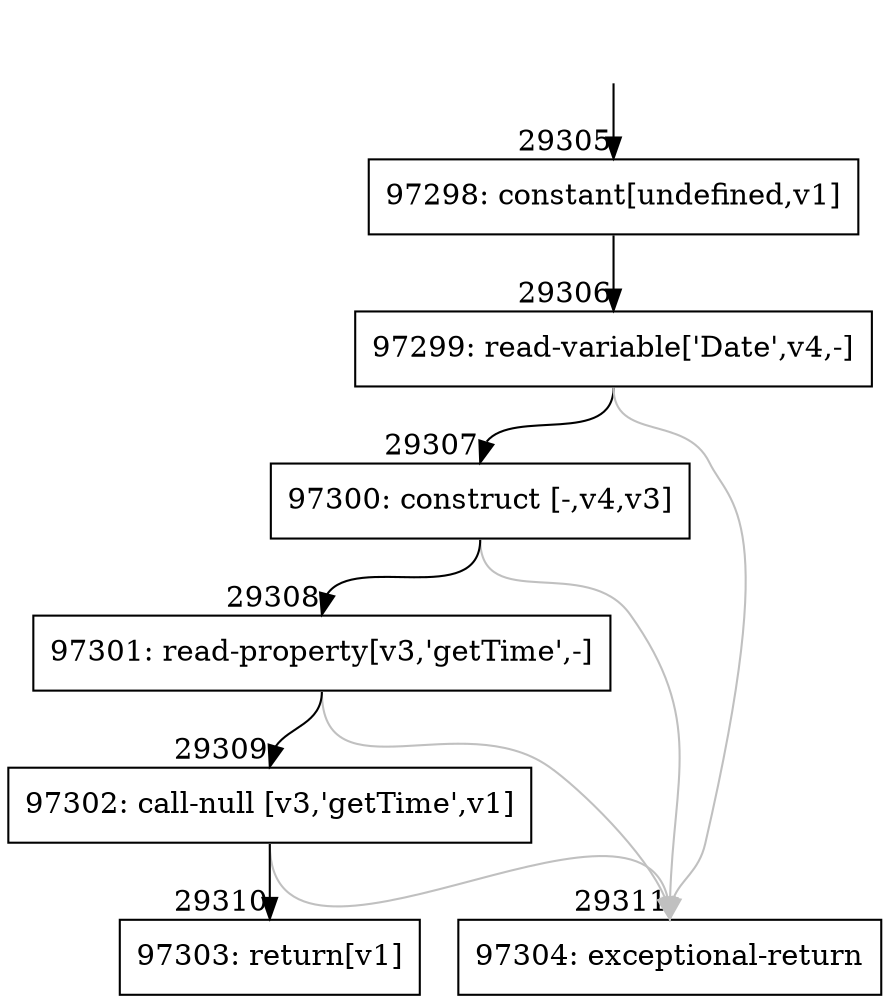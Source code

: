 digraph {
rankdir="TD"
BB_entry2605[shape=none,label=""];
BB_entry2605 -> BB29305 [tailport=s, headport=n, headlabel="    29305"]
BB29305 [shape=record label="{97298: constant[undefined,v1]}" ] 
BB29305 -> BB29306 [tailport=s, headport=n, headlabel="      29306"]
BB29306 [shape=record label="{97299: read-variable['Date',v4,-]}" ] 
BB29306 -> BB29307 [tailport=s, headport=n, headlabel="      29307"]
BB29306 -> BB29311 [tailport=s, headport=n, color=gray, headlabel="      29311"]
BB29307 [shape=record label="{97300: construct [-,v4,v3]}" ] 
BB29307 -> BB29308 [tailport=s, headport=n, headlabel="      29308"]
BB29307 -> BB29311 [tailport=s, headport=n, color=gray]
BB29308 [shape=record label="{97301: read-property[v3,'getTime',-]}" ] 
BB29308 -> BB29309 [tailport=s, headport=n, headlabel="      29309"]
BB29308 -> BB29311 [tailport=s, headport=n, color=gray]
BB29309 [shape=record label="{97302: call-null [v3,'getTime',v1]}" ] 
BB29309 -> BB29310 [tailport=s, headport=n, headlabel="      29310"]
BB29309 -> BB29311 [tailport=s, headport=n, color=gray]
BB29310 [shape=record label="{97303: return[v1]}" ] 
BB29311 [shape=record label="{97304: exceptional-return}" ] 
//#$~ 52955
}

